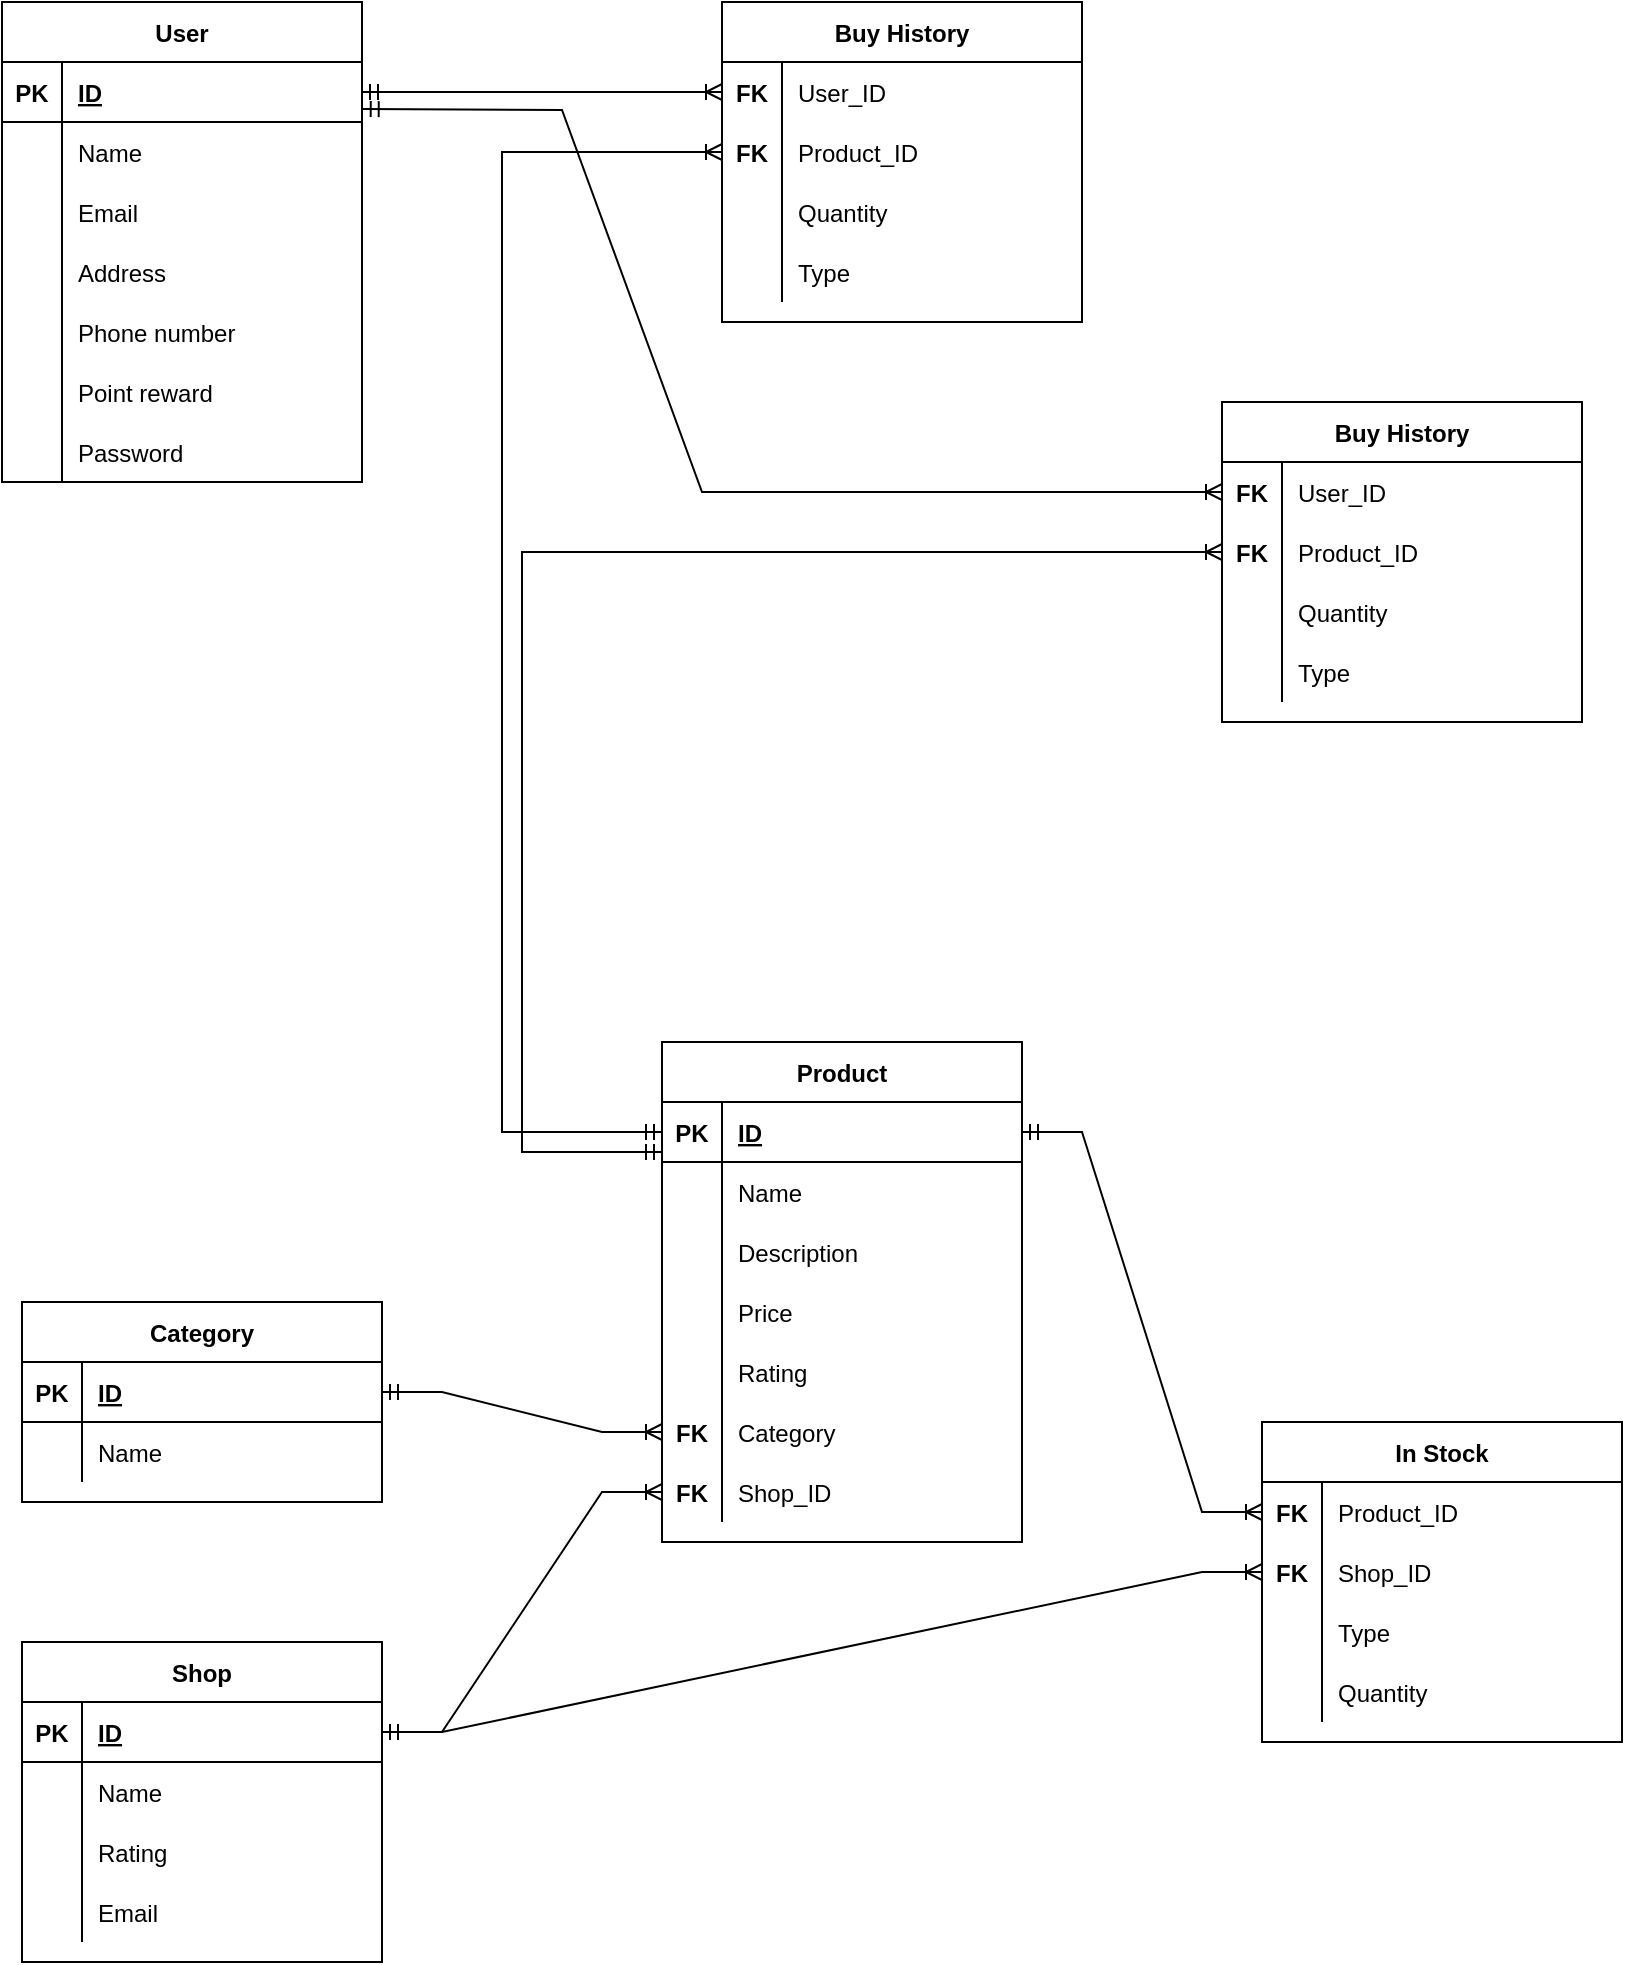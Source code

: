 <mxfile version="16.5.1" type="device"><diagram id="9F_kbeXgbjN13D9xvV0m" name="Page-1"><mxGraphModel dx="801" dy="706" grid="1" gridSize="10" guides="1" tooltips="1" connect="1" arrows="1" fold="1" page="1" pageScale="1" pageWidth="850" pageHeight="1100" math="0" shadow="0"><root><mxCell id="0"/><mxCell id="1" parent="0"/><mxCell id="0ysjeFSk6YelDts0zIQL-35" value="Product" style="shape=table;startSize=30;container=1;collapsible=1;childLayout=tableLayout;fixedRows=1;rowLines=0;fontStyle=1;align=center;resizeLast=1;" vertex="1" parent="1"><mxGeometry x="360" y="550" width="180" height="250" as="geometry"/></mxCell><mxCell id="0ysjeFSk6YelDts0zIQL-36" value="" style="shape=tableRow;horizontal=0;startSize=0;swimlaneHead=0;swimlaneBody=0;fillColor=none;collapsible=0;dropTarget=0;points=[[0,0.5],[1,0.5]];portConstraint=eastwest;top=0;left=0;right=0;bottom=1;" vertex="1" parent="0ysjeFSk6YelDts0zIQL-35"><mxGeometry y="30" width="180" height="30" as="geometry"/></mxCell><mxCell id="0ysjeFSk6YelDts0zIQL-37" value="PK" style="shape=partialRectangle;connectable=0;fillColor=none;top=0;left=0;bottom=0;right=0;fontStyle=1;overflow=hidden;" vertex="1" parent="0ysjeFSk6YelDts0zIQL-36"><mxGeometry width="30" height="30" as="geometry"><mxRectangle width="30" height="30" as="alternateBounds"/></mxGeometry></mxCell><mxCell id="0ysjeFSk6YelDts0zIQL-38" value="ID" style="shape=partialRectangle;connectable=0;fillColor=none;top=0;left=0;bottom=0;right=0;align=left;spacingLeft=6;fontStyle=5;overflow=hidden;" vertex="1" parent="0ysjeFSk6YelDts0zIQL-36"><mxGeometry x="30" width="150" height="30" as="geometry"><mxRectangle width="150" height="30" as="alternateBounds"/></mxGeometry></mxCell><mxCell id="0ysjeFSk6YelDts0zIQL-39" value="" style="shape=tableRow;horizontal=0;startSize=0;swimlaneHead=0;swimlaneBody=0;fillColor=none;collapsible=0;dropTarget=0;points=[[0,0.5],[1,0.5]];portConstraint=eastwest;top=0;left=0;right=0;bottom=0;" vertex="1" parent="0ysjeFSk6YelDts0zIQL-35"><mxGeometry y="60" width="180" height="30" as="geometry"/></mxCell><mxCell id="0ysjeFSk6YelDts0zIQL-40" value="" style="shape=partialRectangle;connectable=0;fillColor=none;top=0;left=0;bottom=0;right=0;editable=1;overflow=hidden;" vertex="1" parent="0ysjeFSk6YelDts0zIQL-39"><mxGeometry width="30" height="30" as="geometry"><mxRectangle width="30" height="30" as="alternateBounds"/></mxGeometry></mxCell><mxCell id="0ysjeFSk6YelDts0zIQL-41" value="Name" style="shape=partialRectangle;connectable=0;fillColor=none;top=0;left=0;bottom=0;right=0;align=left;spacingLeft=6;overflow=hidden;" vertex="1" parent="0ysjeFSk6YelDts0zIQL-39"><mxGeometry x="30" width="150" height="30" as="geometry"><mxRectangle width="150" height="30" as="alternateBounds"/></mxGeometry></mxCell><mxCell id="0ysjeFSk6YelDts0zIQL-42" value="" style="shape=tableRow;horizontal=0;startSize=0;swimlaneHead=0;swimlaneBody=0;fillColor=none;collapsible=0;dropTarget=0;points=[[0,0.5],[1,0.5]];portConstraint=eastwest;top=0;left=0;right=0;bottom=0;" vertex="1" parent="0ysjeFSk6YelDts0zIQL-35"><mxGeometry y="90" width="180" height="30" as="geometry"/></mxCell><mxCell id="0ysjeFSk6YelDts0zIQL-43" value="" style="shape=partialRectangle;connectable=0;fillColor=none;top=0;left=0;bottom=0;right=0;editable=1;overflow=hidden;" vertex="1" parent="0ysjeFSk6YelDts0zIQL-42"><mxGeometry width="30" height="30" as="geometry"><mxRectangle width="30" height="30" as="alternateBounds"/></mxGeometry></mxCell><mxCell id="0ysjeFSk6YelDts0zIQL-44" value="Description" style="shape=partialRectangle;connectable=0;fillColor=none;top=0;left=0;bottom=0;right=0;align=left;spacingLeft=6;overflow=hidden;" vertex="1" parent="0ysjeFSk6YelDts0zIQL-42"><mxGeometry x="30" width="150" height="30" as="geometry"><mxRectangle width="150" height="30" as="alternateBounds"/></mxGeometry></mxCell><mxCell id="0ysjeFSk6YelDts0zIQL-61" style="shape=tableRow;horizontal=0;startSize=0;swimlaneHead=0;swimlaneBody=0;fillColor=none;collapsible=0;dropTarget=0;points=[[0,0.5],[1,0.5]];portConstraint=eastwest;top=0;left=0;right=0;bottom=0;" vertex="1" parent="0ysjeFSk6YelDts0zIQL-35"><mxGeometry y="120" width="180" height="30" as="geometry"/></mxCell><mxCell id="0ysjeFSk6YelDts0zIQL-62" style="shape=partialRectangle;connectable=0;fillColor=none;top=0;left=0;bottom=0;right=0;editable=1;overflow=hidden;" vertex="1" parent="0ysjeFSk6YelDts0zIQL-61"><mxGeometry width="30" height="30" as="geometry"><mxRectangle width="30" height="30" as="alternateBounds"/></mxGeometry></mxCell><mxCell id="0ysjeFSk6YelDts0zIQL-63" value="Price" style="shape=partialRectangle;connectable=0;fillColor=none;top=0;left=0;bottom=0;right=0;align=left;spacingLeft=6;overflow=hidden;" vertex="1" parent="0ysjeFSk6YelDts0zIQL-61"><mxGeometry x="30" width="150" height="30" as="geometry"><mxRectangle width="150" height="30" as="alternateBounds"/></mxGeometry></mxCell><mxCell id="0ysjeFSk6YelDts0zIQL-73" style="shape=tableRow;horizontal=0;startSize=0;swimlaneHead=0;swimlaneBody=0;fillColor=none;collapsible=0;dropTarget=0;points=[[0,0.5],[1,0.5]];portConstraint=eastwest;top=0;left=0;right=0;bottom=0;" vertex="1" parent="0ysjeFSk6YelDts0zIQL-35"><mxGeometry y="150" width="180" height="30" as="geometry"/></mxCell><mxCell id="0ysjeFSk6YelDts0zIQL-74" style="shape=partialRectangle;connectable=0;fillColor=none;top=0;left=0;bottom=0;right=0;editable=1;overflow=hidden;" vertex="1" parent="0ysjeFSk6YelDts0zIQL-73"><mxGeometry width="30" height="30" as="geometry"><mxRectangle width="30" height="30" as="alternateBounds"/></mxGeometry></mxCell><mxCell id="0ysjeFSk6YelDts0zIQL-75" value="Rating" style="shape=partialRectangle;connectable=0;fillColor=none;top=0;left=0;bottom=0;right=0;align=left;spacingLeft=6;overflow=hidden;" vertex="1" parent="0ysjeFSk6YelDts0zIQL-73"><mxGeometry x="30" width="150" height="30" as="geometry"><mxRectangle width="150" height="30" as="alternateBounds"/></mxGeometry></mxCell><mxCell id="0ysjeFSk6YelDts0zIQL-45" value="" style="shape=tableRow;horizontal=0;startSize=0;swimlaneHead=0;swimlaneBody=0;fillColor=none;collapsible=0;dropTarget=0;points=[[0,0.5],[1,0.5]];portConstraint=eastwest;top=0;left=0;right=0;bottom=0;" vertex="1" parent="0ysjeFSk6YelDts0zIQL-35"><mxGeometry y="180" width="180" height="30" as="geometry"/></mxCell><mxCell id="0ysjeFSk6YelDts0zIQL-46" value="FK" style="shape=partialRectangle;connectable=0;fillColor=none;top=0;left=0;bottom=0;right=0;editable=1;overflow=hidden;fontStyle=1" vertex="1" parent="0ysjeFSk6YelDts0zIQL-45"><mxGeometry width="30" height="30" as="geometry"><mxRectangle width="30" height="30" as="alternateBounds"/></mxGeometry></mxCell><mxCell id="0ysjeFSk6YelDts0zIQL-47" value="Category" style="shape=partialRectangle;connectable=0;fillColor=none;top=0;left=0;bottom=0;right=0;align=left;spacingLeft=6;overflow=hidden;" vertex="1" parent="0ysjeFSk6YelDts0zIQL-45"><mxGeometry x="30" width="150" height="30" as="geometry"><mxRectangle width="150" height="30" as="alternateBounds"/></mxGeometry></mxCell><mxCell id="0ysjeFSk6YelDts0zIQL-76" style="shape=tableRow;horizontal=0;startSize=0;swimlaneHead=0;swimlaneBody=0;fillColor=none;collapsible=0;dropTarget=0;points=[[0,0.5],[1,0.5]];portConstraint=eastwest;top=0;left=0;right=0;bottom=0;" vertex="1" parent="0ysjeFSk6YelDts0zIQL-35"><mxGeometry y="210" width="180" height="30" as="geometry"/></mxCell><mxCell id="0ysjeFSk6YelDts0zIQL-77" value="FK" style="shape=partialRectangle;connectable=0;fillColor=none;top=0;left=0;bottom=0;right=0;editable=1;overflow=hidden;fontStyle=1" vertex="1" parent="0ysjeFSk6YelDts0zIQL-76"><mxGeometry width="30" height="30" as="geometry"><mxRectangle width="30" height="30" as="alternateBounds"/></mxGeometry></mxCell><mxCell id="0ysjeFSk6YelDts0zIQL-78" value="Shop_ID" style="shape=partialRectangle;connectable=0;fillColor=none;top=0;left=0;bottom=0;right=0;align=left;spacingLeft=6;overflow=hidden;" vertex="1" parent="0ysjeFSk6YelDts0zIQL-76"><mxGeometry x="30" width="150" height="30" as="geometry"><mxRectangle width="150" height="30" as="alternateBounds"/></mxGeometry></mxCell><mxCell id="0ysjeFSk6YelDts0zIQL-4" value="User" style="shape=table;startSize=30;container=1;collapsible=1;childLayout=tableLayout;fixedRows=1;rowLines=0;fontStyle=1;align=center;resizeLast=1;" vertex="1" parent="1"><mxGeometry x="30" y="30" width="180" height="240" as="geometry"><mxRectangle x="80" y="130" width="60" height="30" as="alternateBounds"/></mxGeometry></mxCell><mxCell id="0ysjeFSk6YelDts0zIQL-5" value="" style="shape=tableRow;horizontal=0;startSize=0;swimlaneHead=0;swimlaneBody=0;fillColor=none;collapsible=0;dropTarget=0;points=[[0,0.5],[1,0.5]];portConstraint=eastwest;top=0;left=0;right=0;bottom=1;" vertex="1" parent="0ysjeFSk6YelDts0zIQL-4"><mxGeometry y="30" width="180" height="30" as="geometry"/></mxCell><mxCell id="0ysjeFSk6YelDts0zIQL-6" value="PK" style="shape=partialRectangle;connectable=0;fillColor=none;top=0;left=0;bottom=0;right=0;fontStyle=1;overflow=hidden;" vertex="1" parent="0ysjeFSk6YelDts0zIQL-5"><mxGeometry width="30" height="30" as="geometry"><mxRectangle width="30" height="30" as="alternateBounds"/></mxGeometry></mxCell><mxCell id="0ysjeFSk6YelDts0zIQL-7" value="ID" style="shape=partialRectangle;connectable=0;fillColor=none;top=0;left=0;bottom=0;right=0;align=left;spacingLeft=6;fontStyle=5;overflow=hidden;" vertex="1" parent="0ysjeFSk6YelDts0zIQL-5"><mxGeometry x="30" width="150" height="30" as="geometry"><mxRectangle width="150" height="30" as="alternateBounds"/></mxGeometry></mxCell><mxCell id="0ysjeFSk6YelDts0zIQL-8" value="" style="shape=tableRow;horizontal=0;startSize=0;swimlaneHead=0;swimlaneBody=0;fillColor=none;collapsible=0;dropTarget=0;points=[[0,0.5],[1,0.5]];portConstraint=eastwest;top=0;left=0;right=0;bottom=0;" vertex="1" parent="0ysjeFSk6YelDts0zIQL-4"><mxGeometry y="60" width="180" height="30" as="geometry"/></mxCell><mxCell id="0ysjeFSk6YelDts0zIQL-9" value="" style="shape=partialRectangle;connectable=0;fillColor=none;top=0;left=0;bottom=0;right=0;editable=1;overflow=hidden;" vertex="1" parent="0ysjeFSk6YelDts0zIQL-8"><mxGeometry width="30" height="30" as="geometry"><mxRectangle width="30" height="30" as="alternateBounds"/></mxGeometry></mxCell><mxCell id="0ysjeFSk6YelDts0zIQL-10" value="Name" style="shape=partialRectangle;connectable=0;fillColor=none;top=0;left=0;bottom=0;right=0;align=left;spacingLeft=6;overflow=hidden;" vertex="1" parent="0ysjeFSk6YelDts0zIQL-8"><mxGeometry x="30" width="150" height="30" as="geometry"><mxRectangle width="150" height="30" as="alternateBounds"/></mxGeometry></mxCell><mxCell id="0ysjeFSk6YelDts0zIQL-11" value="" style="shape=tableRow;horizontal=0;startSize=0;swimlaneHead=0;swimlaneBody=0;fillColor=none;collapsible=0;dropTarget=0;points=[[0,0.5],[1,0.5]];portConstraint=eastwest;top=0;left=0;right=0;bottom=0;" vertex="1" parent="0ysjeFSk6YelDts0zIQL-4"><mxGeometry y="90" width="180" height="30" as="geometry"/></mxCell><mxCell id="0ysjeFSk6YelDts0zIQL-12" value="" style="shape=partialRectangle;connectable=0;fillColor=none;top=0;left=0;bottom=0;right=0;editable=1;overflow=hidden;" vertex="1" parent="0ysjeFSk6YelDts0zIQL-11"><mxGeometry width="30" height="30" as="geometry"><mxRectangle width="30" height="30" as="alternateBounds"/></mxGeometry></mxCell><mxCell id="0ysjeFSk6YelDts0zIQL-13" value="Email" style="shape=partialRectangle;connectable=0;fillColor=none;top=0;left=0;bottom=0;right=0;align=left;spacingLeft=6;overflow=hidden;" vertex="1" parent="0ysjeFSk6YelDts0zIQL-11"><mxGeometry x="30" width="150" height="30" as="geometry"><mxRectangle width="150" height="30" as="alternateBounds"/></mxGeometry></mxCell><mxCell id="0ysjeFSk6YelDts0zIQL-14" value="" style="shape=tableRow;horizontal=0;startSize=0;swimlaneHead=0;swimlaneBody=0;fillColor=none;collapsible=0;dropTarget=0;points=[[0,0.5],[1,0.5]];portConstraint=eastwest;top=0;left=0;right=0;bottom=0;" vertex="1" parent="0ysjeFSk6YelDts0zIQL-4"><mxGeometry y="120" width="180" height="30" as="geometry"/></mxCell><mxCell id="0ysjeFSk6YelDts0zIQL-15" value="" style="shape=partialRectangle;connectable=0;fillColor=none;top=0;left=0;bottom=0;right=0;editable=1;overflow=hidden;" vertex="1" parent="0ysjeFSk6YelDts0zIQL-14"><mxGeometry width="30" height="30" as="geometry"><mxRectangle width="30" height="30" as="alternateBounds"/></mxGeometry></mxCell><mxCell id="0ysjeFSk6YelDts0zIQL-16" value="Address" style="shape=partialRectangle;connectable=0;fillColor=none;top=0;left=0;bottom=0;right=0;align=left;spacingLeft=6;overflow=hidden;" vertex="1" parent="0ysjeFSk6YelDts0zIQL-14"><mxGeometry x="30" width="150" height="30" as="geometry"><mxRectangle width="150" height="30" as="alternateBounds"/></mxGeometry></mxCell><mxCell id="0ysjeFSk6YelDts0zIQL-64" style="shape=tableRow;horizontal=0;startSize=0;swimlaneHead=0;swimlaneBody=0;fillColor=none;collapsible=0;dropTarget=0;points=[[0,0.5],[1,0.5]];portConstraint=eastwest;top=0;left=0;right=0;bottom=0;" vertex="1" parent="0ysjeFSk6YelDts0zIQL-4"><mxGeometry y="150" width="180" height="30" as="geometry"/></mxCell><mxCell id="0ysjeFSk6YelDts0zIQL-65" style="shape=partialRectangle;connectable=0;fillColor=none;top=0;left=0;bottom=0;right=0;editable=1;overflow=hidden;" vertex="1" parent="0ysjeFSk6YelDts0zIQL-64"><mxGeometry width="30" height="30" as="geometry"><mxRectangle width="30" height="30" as="alternateBounds"/></mxGeometry></mxCell><mxCell id="0ysjeFSk6YelDts0zIQL-66" value="Phone number" style="shape=partialRectangle;connectable=0;fillColor=none;top=0;left=0;bottom=0;right=0;align=left;spacingLeft=6;overflow=hidden;" vertex="1" parent="0ysjeFSk6YelDts0zIQL-64"><mxGeometry x="30" width="150" height="30" as="geometry"><mxRectangle width="150" height="30" as="alternateBounds"/></mxGeometry></mxCell><mxCell id="0ysjeFSk6YelDts0zIQL-67" style="shape=tableRow;horizontal=0;startSize=0;swimlaneHead=0;swimlaneBody=0;fillColor=none;collapsible=0;dropTarget=0;points=[[0,0.5],[1,0.5]];portConstraint=eastwest;top=0;left=0;right=0;bottom=0;" vertex="1" parent="0ysjeFSk6YelDts0zIQL-4"><mxGeometry y="180" width="180" height="30" as="geometry"/></mxCell><mxCell id="0ysjeFSk6YelDts0zIQL-68" style="shape=partialRectangle;connectable=0;fillColor=none;top=0;left=0;bottom=0;right=0;editable=1;overflow=hidden;" vertex="1" parent="0ysjeFSk6YelDts0zIQL-67"><mxGeometry width="30" height="30" as="geometry"><mxRectangle width="30" height="30" as="alternateBounds"/></mxGeometry></mxCell><mxCell id="0ysjeFSk6YelDts0zIQL-69" value="Point reward" style="shape=partialRectangle;connectable=0;fillColor=none;top=0;left=0;bottom=0;right=0;align=left;spacingLeft=6;overflow=hidden;" vertex="1" parent="0ysjeFSk6YelDts0zIQL-67"><mxGeometry x="30" width="150" height="30" as="geometry"><mxRectangle width="150" height="30" as="alternateBounds"/></mxGeometry></mxCell><mxCell id="0ysjeFSk6YelDts0zIQL-70" style="shape=tableRow;horizontal=0;startSize=0;swimlaneHead=0;swimlaneBody=0;fillColor=none;collapsible=0;dropTarget=0;points=[[0,0.5],[1,0.5]];portConstraint=eastwest;top=0;left=0;right=0;bottom=0;" vertex="1" parent="0ysjeFSk6YelDts0zIQL-4"><mxGeometry y="210" width="180" height="30" as="geometry"/></mxCell><mxCell id="0ysjeFSk6YelDts0zIQL-71" style="shape=partialRectangle;connectable=0;fillColor=none;top=0;left=0;bottom=0;right=0;editable=1;overflow=hidden;" vertex="1" parent="0ysjeFSk6YelDts0zIQL-70"><mxGeometry width="30" height="30" as="geometry"><mxRectangle width="30" height="30" as="alternateBounds"/></mxGeometry></mxCell><mxCell id="0ysjeFSk6YelDts0zIQL-72" value="Password" style="shape=partialRectangle;connectable=0;fillColor=none;top=0;left=0;bottom=0;right=0;align=left;spacingLeft=6;overflow=hidden;" vertex="1" parent="0ysjeFSk6YelDts0zIQL-70"><mxGeometry x="30" width="150" height="30" as="geometry"><mxRectangle width="150" height="30" as="alternateBounds"/></mxGeometry></mxCell><mxCell id="0ysjeFSk6YelDts0zIQL-20" value="Shop" style="shape=table;startSize=30;container=1;collapsible=1;childLayout=tableLayout;fixedRows=1;rowLines=0;fontStyle=1;align=center;resizeLast=1;" vertex="1" parent="1"><mxGeometry x="40" y="850" width="180" height="160" as="geometry"/></mxCell><mxCell id="0ysjeFSk6YelDts0zIQL-21" value="" style="shape=tableRow;horizontal=0;startSize=0;swimlaneHead=0;swimlaneBody=0;fillColor=none;collapsible=0;dropTarget=0;points=[[0,0.5],[1,0.5]];portConstraint=eastwest;top=0;left=0;right=0;bottom=1;" vertex="1" parent="0ysjeFSk6YelDts0zIQL-20"><mxGeometry y="30" width="180" height="30" as="geometry"/></mxCell><mxCell id="0ysjeFSk6YelDts0zIQL-22" value="PK" style="shape=partialRectangle;connectable=0;fillColor=none;top=0;left=0;bottom=0;right=0;fontStyle=1;overflow=hidden;" vertex="1" parent="0ysjeFSk6YelDts0zIQL-21"><mxGeometry width="30" height="30" as="geometry"><mxRectangle width="30" height="30" as="alternateBounds"/></mxGeometry></mxCell><mxCell id="0ysjeFSk6YelDts0zIQL-23" value="ID" style="shape=partialRectangle;connectable=0;fillColor=none;top=0;left=0;bottom=0;right=0;align=left;spacingLeft=6;fontStyle=5;overflow=hidden;" vertex="1" parent="0ysjeFSk6YelDts0zIQL-21"><mxGeometry x="30" width="150" height="30" as="geometry"><mxRectangle width="150" height="30" as="alternateBounds"/></mxGeometry></mxCell><mxCell id="0ysjeFSk6YelDts0zIQL-24" value="" style="shape=tableRow;horizontal=0;startSize=0;swimlaneHead=0;swimlaneBody=0;fillColor=none;collapsible=0;dropTarget=0;points=[[0,0.5],[1,0.5]];portConstraint=eastwest;top=0;left=0;right=0;bottom=0;" vertex="1" parent="0ysjeFSk6YelDts0zIQL-20"><mxGeometry y="60" width="180" height="30" as="geometry"/></mxCell><mxCell id="0ysjeFSk6YelDts0zIQL-25" value="" style="shape=partialRectangle;connectable=0;fillColor=none;top=0;left=0;bottom=0;right=0;editable=1;overflow=hidden;" vertex="1" parent="0ysjeFSk6YelDts0zIQL-24"><mxGeometry width="30" height="30" as="geometry"><mxRectangle width="30" height="30" as="alternateBounds"/></mxGeometry></mxCell><mxCell id="0ysjeFSk6YelDts0zIQL-26" value="Name" style="shape=partialRectangle;connectable=0;fillColor=none;top=0;left=0;bottom=0;right=0;align=left;spacingLeft=6;overflow=hidden;" vertex="1" parent="0ysjeFSk6YelDts0zIQL-24"><mxGeometry x="30" width="150" height="30" as="geometry"><mxRectangle width="150" height="30" as="alternateBounds"/></mxGeometry></mxCell><mxCell id="0ysjeFSk6YelDts0zIQL-27" value="" style="shape=tableRow;horizontal=0;startSize=0;swimlaneHead=0;swimlaneBody=0;fillColor=none;collapsible=0;dropTarget=0;points=[[0,0.5],[1,0.5]];portConstraint=eastwest;top=0;left=0;right=0;bottom=0;" vertex="1" parent="0ysjeFSk6YelDts0zIQL-20"><mxGeometry y="90" width="180" height="30" as="geometry"/></mxCell><mxCell id="0ysjeFSk6YelDts0zIQL-28" value="" style="shape=partialRectangle;connectable=0;fillColor=none;top=0;left=0;bottom=0;right=0;editable=1;overflow=hidden;" vertex="1" parent="0ysjeFSk6YelDts0zIQL-27"><mxGeometry width="30" height="30" as="geometry"><mxRectangle width="30" height="30" as="alternateBounds"/></mxGeometry></mxCell><mxCell id="0ysjeFSk6YelDts0zIQL-29" value="Rating" style="shape=partialRectangle;connectable=0;fillColor=none;top=0;left=0;bottom=0;right=0;align=left;spacingLeft=6;overflow=hidden;" vertex="1" parent="0ysjeFSk6YelDts0zIQL-27"><mxGeometry x="30" width="150" height="30" as="geometry"><mxRectangle width="150" height="30" as="alternateBounds"/></mxGeometry></mxCell><mxCell id="0ysjeFSk6YelDts0zIQL-30" value="" style="shape=tableRow;horizontal=0;startSize=0;swimlaneHead=0;swimlaneBody=0;fillColor=none;collapsible=0;dropTarget=0;points=[[0,0.5],[1,0.5]];portConstraint=eastwest;top=0;left=0;right=0;bottom=0;" vertex="1" parent="0ysjeFSk6YelDts0zIQL-20"><mxGeometry y="120" width="180" height="30" as="geometry"/></mxCell><mxCell id="0ysjeFSk6YelDts0zIQL-31" value="" style="shape=partialRectangle;connectable=0;fillColor=none;top=0;left=0;bottom=0;right=0;editable=1;overflow=hidden;" vertex="1" parent="0ysjeFSk6YelDts0zIQL-30"><mxGeometry width="30" height="30" as="geometry"><mxRectangle width="30" height="30" as="alternateBounds"/></mxGeometry></mxCell><mxCell id="0ysjeFSk6YelDts0zIQL-32" value="Email" style="shape=partialRectangle;connectable=0;fillColor=none;top=0;left=0;bottom=0;right=0;align=left;spacingLeft=6;overflow=hidden;" vertex="1" parent="0ysjeFSk6YelDts0zIQL-30"><mxGeometry x="30" width="150" height="30" as="geometry"><mxRectangle width="150" height="30" as="alternateBounds"/></mxGeometry></mxCell><mxCell id="0ysjeFSk6YelDts0zIQL-79" value="Category" style="shape=table;startSize=30;container=1;collapsible=1;childLayout=tableLayout;fixedRows=1;rowLines=0;fontStyle=1;align=center;resizeLast=1;" vertex="1" parent="1"><mxGeometry x="40" y="680" width="180" height="100" as="geometry"/></mxCell><mxCell id="0ysjeFSk6YelDts0zIQL-80" value="" style="shape=tableRow;horizontal=0;startSize=0;swimlaneHead=0;swimlaneBody=0;fillColor=none;collapsible=0;dropTarget=0;points=[[0,0.5],[1,0.5]];portConstraint=eastwest;top=0;left=0;right=0;bottom=1;" vertex="1" parent="0ysjeFSk6YelDts0zIQL-79"><mxGeometry y="30" width="180" height="30" as="geometry"/></mxCell><mxCell id="0ysjeFSk6YelDts0zIQL-81" value="PK" style="shape=partialRectangle;connectable=0;fillColor=none;top=0;left=0;bottom=0;right=0;fontStyle=1;overflow=hidden;" vertex="1" parent="0ysjeFSk6YelDts0zIQL-80"><mxGeometry width="30" height="30" as="geometry"><mxRectangle width="30" height="30" as="alternateBounds"/></mxGeometry></mxCell><mxCell id="0ysjeFSk6YelDts0zIQL-82" value="ID" style="shape=partialRectangle;connectable=0;fillColor=none;top=0;left=0;bottom=0;right=0;align=left;spacingLeft=6;fontStyle=5;overflow=hidden;" vertex="1" parent="0ysjeFSk6YelDts0zIQL-80"><mxGeometry x="30" width="150" height="30" as="geometry"><mxRectangle width="150" height="30" as="alternateBounds"/></mxGeometry></mxCell><mxCell id="0ysjeFSk6YelDts0zIQL-83" value="" style="shape=tableRow;horizontal=0;startSize=0;swimlaneHead=0;swimlaneBody=0;fillColor=none;collapsible=0;dropTarget=0;points=[[0,0.5],[1,0.5]];portConstraint=eastwest;top=0;left=0;right=0;bottom=0;" vertex="1" parent="0ysjeFSk6YelDts0zIQL-79"><mxGeometry y="60" width="180" height="30" as="geometry"/></mxCell><mxCell id="0ysjeFSk6YelDts0zIQL-84" value="" style="shape=partialRectangle;connectable=0;fillColor=none;top=0;left=0;bottom=0;right=0;editable=1;overflow=hidden;" vertex="1" parent="0ysjeFSk6YelDts0zIQL-83"><mxGeometry width="30" height="30" as="geometry"><mxRectangle width="30" height="30" as="alternateBounds"/></mxGeometry></mxCell><mxCell id="0ysjeFSk6YelDts0zIQL-85" value="Name" style="shape=partialRectangle;connectable=0;fillColor=none;top=0;left=0;bottom=0;right=0;align=left;spacingLeft=6;overflow=hidden;" vertex="1" parent="0ysjeFSk6YelDts0zIQL-83"><mxGeometry x="30" width="150" height="30" as="geometry"><mxRectangle width="150" height="30" as="alternateBounds"/></mxGeometry></mxCell><mxCell id="0ysjeFSk6YelDts0zIQL-92" value="In Stock" style="shape=table;startSize=30;container=1;collapsible=1;childLayout=tableLayout;fixedRows=1;rowLines=0;fontStyle=1;align=center;resizeLast=1;" vertex="1" parent="1"><mxGeometry x="660" y="740" width="180" height="160" as="geometry"/></mxCell><mxCell id="0ysjeFSk6YelDts0zIQL-96" value="" style="shape=tableRow;horizontal=0;startSize=0;swimlaneHead=0;swimlaneBody=0;fillColor=none;collapsible=0;dropTarget=0;points=[[0,0.5],[1,0.5]];portConstraint=eastwest;top=0;left=0;right=0;bottom=0;" vertex="1" parent="0ysjeFSk6YelDts0zIQL-92"><mxGeometry y="30" width="180" height="30" as="geometry"/></mxCell><mxCell id="0ysjeFSk6YelDts0zIQL-97" value="FK" style="shape=partialRectangle;connectable=0;fillColor=none;top=0;left=0;bottom=0;right=0;editable=1;overflow=hidden;fontStyle=1" vertex="1" parent="0ysjeFSk6YelDts0zIQL-96"><mxGeometry width="30" height="30" as="geometry"><mxRectangle width="30" height="30" as="alternateBounds"/></mxGeometry></mxCell><mxCell id="0ysjeFSk6YelDts0zIQL-98" value="Product_ID" style="shape=partialRectangle;connectable=0;fillColor=none;top=0;left=0;bottom=0;right=0;align=left;spacingLeft=6;overflow=hidden;" vertex="1" parent="0ysjeFSk6YelDts0zIQL-96"><mxGeometry x="30" width="150" height="30" as="geometry"><mxRectangle width="150" height="30" as="alternateBounds"/></mxGeometry></mxCell><mxCell id="0ysjeFSk6YelDts0zIQL-99" value="" style="shape=tableRow;horizontal=0;startSize=0;swimlaneHead=0;swimlaneBody=0;fillColor=none;collapsible=0;dropTarget=0;points=[[0,0.5],[1,0.5]];portConstraint=eastwest;top=0;left=0;right=0;bottom=0;" vertex="1" parent="0ysjeFSk6YelDts0zIQL-92"><mxGeometry y="60" width="180" height="30" as="geometry"/></mxCell><mxCell id="0ysjeFSk6YelDts0zIQL-100" value="FK" style="shape=partialRectangle;connectable=0;fillColor=none;top=0;left=0;bottom=0;right=0;editable=1;overflow=hidden;fontStyle=1" vertex="1" parent="0ysjeFSk6YelDts0zIQL-99"><mxGeometry width="30" height="30" as="geometry"><mxRectangle width="30" height="30" as="alternateBounds"/></mxGeometry></mxCell><mxCell id="0ysjeFSk6YelDts0zIQL-101" value="Shop_ID" style="shape=partialRectangle;connectable=0;fillColor=none;top=0;left=0;bottom=0;right=0;align=left;spacingLeft=6;overflow=hidden;" vertex="1" parent="0ysjeFSk6YelDts0zIQL-99"><mxGeometry x="30" width="150" height="30" as="geometry"><mxRectangle width="150" height="30" as="alternateBounds"/></mxGeometry></mxCell><mxCell id="0ysjeFSk6YelDts0zIQL-102" value="" style="shape=tableRow;horizontal=0;startSize=0;swimlaneHead=0;swimlaneBody=0;fillColor=none;collapsible=0;dropTarget=0;points=[[0,0.5],[1,0.5]];portConstraint=eastwest;top=0;left=0;right=0;bottom=0;" vertex="1" parent="0ysjeFSk6YelDts0zIQL-92"><mxGeometry y="90" width="180" height="30" as="geometry"/></mxCell><mxCell id="0ysjeFSk6YelDts0zIQL-103" value="" style="shape=partialRectangle;connectable=0;fillColor=none;top=0;left=0;bottom=0;right=0;editable=1;overflow=hidden;" vertex="1" parent="0ysjeFSk6YelDts0zIQL-102"><mxGeometry width="30" height="30" as="geometry"><mxRectangle width="30" height="30" as="alternateBounds"/></mxGeometry></mxCell><mxCell id="0ysjeFSk6YelDts0zIQL-104" value="Type" style="shape=partialRectangle;connectable=0;fillColor=none;top=0;left=0;bottom=0;right=0;align=left;spacingLeft=6;overflow=hidden;" vertex="1" parent="0ysjeFSk6YelDts0zIQL-102"><mxGeometry x="30" width="150" height="30" as="geometry"><mxRectangle width="150" height="30" as="alternateBounds"/></mxGeometry></mxCell><mxCell id="0ysjeFSk6YelDts0zIQL-105" style="shape=tableRow;horizontal=0;startSize=0;swimlaneHead=0;swimlaneBody=0;fillColor=none;collapsible=0;dropTarget=0;points=[[0,0.5],[1,0.5]];portConstraint=eastwest;top=0;left=0;right=0;bottom=0;" vertex="1" parent="0ysjeFSk6YelDts0zIQL-92"><mxGeometry y="120" width="180" height="30" as="geometry"/></mxCell><mxCell id="0ysjeFSk6YelDts0zIQL-106" style="shape=partialRectangle;connectable=0;fillColor=none;top=0;left=0;bottom=0;right=0;editable=1;overflow=hidden;" vertex="1" parent="0ysjeFSk6YelDts0zIQL-105"><mxGeometry width="30" height="30" as="geometry"><mxRectangle width="30" height="30" as="alternateBounds"/></mxGeometry></mxCell><mxCell id="0ysjeFSk6YelDts0zIQL-107" value="Quantity" style="shape=partialRectangle;connectable=0;fillColor=none;top=0;left=0;bottom=0;right=0;align=left;spacingLeft=6;overflow=hidden;" vertex="1" parent="0ysjeFSk6YelDts0zIQL-105"><mxGeometry x="30" width="150" height="30" as="geometry"><mxRectangle width="150" height="30" as="alternateBounds"/></mxGeometry></mxCell><mxCell id="0ysjeFSk6YelDts0zIQL-108" value="" style="edgeStyle=entityRelationEdgeStyle;fontSize=12;html=1;endArrow=ERoneToMany;startArrow=ERmandOne;rounded=0;exitX=1;exitY=0.5;exitDx=0;exitDy=0;entryX=0;entryY=0.5;entryDx=0;entryDy=0;" edge="1" parent="1" source="0ysjeFSk6YelDts0zIQL-80" target="0ysjeFSk6YelDts0zIQL-45"><mxGeometry width="100" height="100" relative="1" as="geometry"><mxPoint x="440" y="510" as="sourcePoint"/><mxPoint x="540" y="410" as="targetPoint"/></mxGeometry></mxCell><mxCell id="0ysjeFSk6YelDts0zIQL-110" value="" style="edgeStyle=entityRelationEdgeStyle;fontSize=12;html=1;endArrow=ERoneToMany;startArrow=ERmandOne;rounded=0;exitX=1;exitY=0.5;exitDx=0;exitDy=0;entryX=0;entryY=0.5;entryDx=0;entryDy=0;" edge="1" parent="1" source="0ysjeFSk6YelDts0zIQL-21" target="0ysjeFSk6YelDts0zIQL-76"><mxGeometry width="100" height="100" relative="1" as="geometry"><mxPoint x="440" y="510" as="sourcePoint"/><mxPoint x="540" y="410" as="targetPoint"/></mxGeometry></mxCell><mxCell id="0ysjeFSk6YelDts0zIQL-111" value="" style="edgeStyle=entityRelationEdgeStyle;fontSize=12;html=1;endArrow=ERoneToMany;startArrow=ERmandOne;rounded=0;exitX=1;exitY=0.5;exitDx=0;exitDy=0;entryX=0;entryY=0.5;entryDx=0;entryDy=0;" edge="1" parent="1" source="0ysjeFSk6YelDts0zIQL-21" target="0ysjeFSk6YelDts0zIQL-99"><mxGeometry width="100" height="100" relative="1" as="geometry"><mxPoint x="440" y="400" as="sourcePoint"/><mxPoint x="540" y="300" as="targetPoint"/></mxGeometry></mxCell><mxCell id="0ysjeFSk6YelDts0zIQL-112" value="" style="edgeStyle=entityRelationEdgeStyle;fontSize=12;html=1;endArrow=ERoneToMany;startArrow=ERmandOne;rounded=0;entryX=0;entryY=0.5;entryDx=0;entryDy=0;exitX=1;exitY=0.5;exitDx=0;exitDy=0;" edge="1" parent="1" source="0ysjeFSk6YelDts0zIQL-36" target="0ysjeFSk6YelDts0zIQL-96"><mxGeometry width="100" height="100" relative="1" as="geometry"><mxPoint x="440" y="530" as="sourcePoint"/><mxPoint x="540" y="430" as="targetPoint"/></mxGeometry></mxCell><mxCell id="0ysjeFSk6YelDts0zIQL-113" value="Buy History" style="shape=table;startSize=30;container=1;collapsible=1;childLayout=tableLayout;fixedRows=1;rowLines=0;fontStyle=1;align=center;resizeLast=1;" vertex="1" parent="1"><mxGeometry x="390" y="30" width="180" height="160" as="geometry"/></mxCell><mxCell id="0ysjeFSk6YelDts0zIQL-117" value="" style="shape=tableRow;horizontal=0;startSize=0;swimlaneHead=0;swimlaneBody=0;fillColor=none;collapsible=0;dropTarget=0;points=[[0,0.5],[1,0.5]];portConstraint=eastwest;top=0;left=0;right=0;bottom=0;" vertex="1" parent="0ysjeFSk6YelDts0zIQL-113"><mxGeometry y="30" width="180" height="30" as="geometry"/></mxCell><mxCell id="0ysjeFSk6YelDts0zIQL-118" value="FK" style="shape=partialRectangle;connectable=0;fillColor=none;top=0;left=0;bottom=0;right=0;editable=1;overflow=hidden;fontStyle=1" vertex="1" parent="0ysjeFSk6YelDts0zIQL-117"><mxGeometry width="30" height="30" as="geometry"><mxRectangle width="30" height="30" as="alternateBounds"/></mxGeometry></mxCell><mxCell id="0ysjeFSk6YelDts0zIQL-119" value="User_ID" style="shape=partialRectangle;connectable=0;fillColor=none;top=0;left=0;bottom=0;right=0;align=left;spacingLeft=6;overflow=hidden;" vertex="1" parent="0ysjeFSk6YelDts0zIQL-117"><mxGeometry x="30" width="150" height="30" as="geometry"><mxRectangle width="150" height="30" as="alternateBounds"/></mxGeometry></mxCell><mxCell id="0ysjeFSk6YelDts0zIQL-120" value="" style="shape=tableRow;horizontal=0;startSize=0;swimlaneHead=0;swimlaneBody=0;fillColor=none;collapsible=0;dropTarget=0;points=[[0,0.5],[1,0.5]];portConstraint=eastwest;top=0;left=0;right=0;bottom=0;" vertex="1" parent="0ysjeFSk6YelDts0zIQL-113"><mxGeometry y="60" width="180" height="30" as="geometry"/></mxCell><mxCell id="0ysjeFSk6YelDts0zIQL-121" value="FK" style="shape=partialRectangle;connectable=0;fillColor=none;top=0;left=0;bottom=0;right=0;editable=1;overflow=hidden;fontStyle=1" vertex="1" parent="0ysjeFSk6YelDts0zIQL-120"><mxGeometry width="30" height="30" as="geometry"><mxRectangle width="30" height="30" as="alternateBounds"/></mxGeometry></mxCell><mxCell id="0ysjeFSk6YelDts0zIQL-122" value="Product_ID" style="shape=partialRectangle;connectable=0;fillColor=none;top=0;left=0;bottom=0;right=0;align=left;spacingLeft=6;overflow=hidden;" vertex="1" parent="0ysjeFSk6YelDts0zIQL-120"><mxGeometry x="30" width="150" height="30" as="geometry"><mxRectangle width="150" height="30" as="alternateBounds"/></mxGeometry></mxCell><mxCell id="0ysjeFSk6YelDts0zIQL-123" value="" style="shape=tableRow;horizontal=0;startSize=0;swimlaneHead=0;swimlaneBody=0;fillColor=none;collapsible=0;dropTarget=0;points=[[0,0.5],[1,0.5]];portConstraint=eastwest;top=0;left=0;right=0;bottom=0;" vertex="1" parent="0ysjeFSk6YelDts0zIQL-113"><mxGeometry y="90" width="180" height="30" as="geometry"/></mxCell><mxCell id="0ysjeFSk6YelDts0zIQL-124" value="" style="shape=partialRectangle;connectable=0;fillColor=none;top=0;left=0;bottom=0;right=0;editable=1;overflow=hidden;" vertex="1" parent="0ysjeFSk6YelDts0zIQL-123"><mxGeometry width="30" height="30" as="geometry"><mxRectangle width="30" height="30" as="alternateBounds"/></mxGeometry></mxCell><mxCell id="0ysjeFSk6YelDts0zIQL-125" value="Quantity" style="shape=partialRectangle;connectable=0;fillColor=none;top=0;left=0;bottom=0;right=0;align=left;spacingLeft=6;overflow=hidden;" vertex="1" parent="0ysjeFSk6YelDts0zIQL-123"><mxGeometry x="30" width="150" height="30" as="geometry"><mxRectangle width="150" height="30" as="alternateBounds"/></mxGeometry></mxCell><mxCell id="0ysjeFSk6YelDts0zIQL-126" style="shape=tableRow;horizontal=0;startSize=0;swimlaneHead=0;swimlaneBody=0;fillColor=none;collapsible=0;dropTarget=0;points=[[0,0.5],[1,0.5]];portConstraint=eastwest;top=0;left=0;right=0;bottom=0;" vertex="1" parent="0ysjeFSk6YelDts0zIQL-113"><mxGeometry y="120" width="180" height="30" as="geometry"/></mxCell><mxCell id="0ysjeFSk6YelDts0zIQL-127" style="shape=partialRectangle;connectable=0;fillColor=none;top=0;left=0;bottom=0;right=0;editable=1;overflow=hidden;" vertex="1" parent="0ysjeFSk6YelDts0zIQL-126"><mxGeometry width="30" height="30" as="geometry"><mxRectangle width="30" height="30" as="alternateBounds"/></mxGeometry></mxCell><mxCell id="0ysjeFSk6YelDts0zIQL-128" value="Type" style="shape=partialRectangle;connectable=0;fillColor=none;top=0;left=0;bottom=0;right=0;align=left;spacingLeft=6;overflow=hidden;" vertex="1" parent="0ysjeFSk6YelDts0zIQL-126"><mxGeometry x="30" width="150" height="30" as="geometry"><mxRectangle width="150" height="30" as="alternateBounds"/></mxGeometry></mxCell><mxCell id="0ysjeFSk6YelDts0zIQL-129" value="" style="edgeStyle=entityRelationEdgeStyle;fontSize=12;html=1;endArrow=ERoneToMany;startArrow=ERmandOne;rounded=0;exitX=1;exitY=0.5;exitDx=0;exitDy=0;entryX=0;entryY=0.5;entryDx=0;entryDy=0;" edge="1" parent="1" source="0ysjeFSk6YelDts0zIQL-5" target="0ysjeFSk6YelDts0zIQL-117"><mxGeometry width="100" height="100" relative="1" as="geometry"><mxPoint x="440" y="500" as="sourcePoint"/><mxPoint x="540" y="400" as="targetPoint"/></mxGeometry></mxCell><mxCell id="0ysjeFSk6YelDts0zIQL-130" value="" style="fontSize=12;html=1;endArrow=ERoneToMany;startArrow=ERmandOne;rounded=0;exitX=0;exitY=0.5;exitDx=0;exitDy=0;entryX=0;entryY=0.5;entryDx=0;entryDy=0;" edge="1" parent="1" source="0ysjeFSk6YelDts0zIQL-36" target="0ysjeFSk6YelDts0zIQL-120"><mxGeometry width="100" height="100" relative="1" as="geometry"><mxPoint x="220" y="390" as="sourcePoint"/><mxPoint x="340" y="110" as="targetPoint"/><Array as="points"><mxPoint x="280" y="595"/><mxPoint x="280" y="105"/></Array></mxGeometry></mxCell><mxCell id="0ysjeFSk6YelDts0zIQL-131" value="Buy History" style="shape=table;startSize=30;container=1;collapsible=1;childLayout=tableLayout;fixedRows=1;rowLines=0;fontStyle=1;align=center;resizeLast=1;" vertex="1" parent="1"><mxGeometry x="640" y="230" width="180" height="160" as="geometry"/></mxCell><mxCell id="0ysjeFSk6YelDts0zIQL-132" value="" style="shape=tableRow;horizontal=0;startSize=0;swimlaneHead=0;swimlaneBody=0;fillColor=none;collapsible=0;dropTarget=0;points=[[0,0.5],[1,0.5]];portConstraint=eastwest;top=0;left=0;right=0;bottom=0;" vertex="1" parent="0ysjeFSk6YelDts0zIQL-131"><mxGeometry y="30" width="180" height="30" as="geometry"/></mxCell><mxCell id="0ysjeFSk6YelDts0zIQL-133" value="FK" style="shape=partialRectangle;connectable=0;fillColor=none;top=0;left=0;bottom=0;right=0;editable=1;overflow=hidden;fontStyle=1" vertex="1" parent="0ysjeFSk6YelDts0zIQL-132"><mxGeometry width="30" height="30" as="geometry"><mxRectangle width="30" height="30" as="alternateBounds"/></mxGeometry></mxCell><mxCell id="0ysjeFSk6YelDts0zIQL-134" value="User_ID" style="shape=partialRectangle;connectable=0;fillColor=none;top=0;left=0;bottom=0;right=0;align=left;spacingLeft=6;overflow=hidden;" vertex="1" parent="0ysjeFSk6YelDts0zIQL-132"><mxGeometry x="30" width="150" height="30" as="geometry"><mxRectangle width="150" height="30" as="alternateBounds"/></mxGeometry></mxCell><mxCell id="0ysjeFSk6YelDts0zIQL-135" value="" style="shape=tableRow;horizontal=0;startSize=0;swimlaneHead=0;swimlaneBody=0;fillColor=none;collapsible=0;dropTarget=0;points=[[0,0.5],[1,0.5]];portConstraint=eastwest;top=0;left=0;right=0;bottom=0;" vertex="1" parent="0ysjeFSk6YelDts0zIQL-131"><mxGeometry y="60" width="180" height="30" as="geometry"/></mxCell><mxCell id="0ysjeFSk6YelDts0zIQL-136" value="FK" style="shape=partialRectangle;connectable=0;fillColor=none;top=0;left=0;bottom=0;right=0;editable=1;overflow=hidden;fontStyle=1" vertex="1" parent="0ysjeFSk6YelDts0zIQL-135"><mxGeometry width="30" height="30" as="geometry"><mxRectangle width="30" height="30" as="alternateBounds"/></mxGeometry></mxCell><mxCell id="0ysjeFSk6YelDts0zIQL-137" value="Product_ID" style="shape=partialRectangle;connectable=0;fillColor=none;top=0;left=0;bottom=0;right=0;align=left;spacingLeft=6;overflow=hidden;" vertex="1" parent="0ysjeFSk6YelDts0zIQL-135"><mxGeometry x="30" width="150" height="30" as="geometry"><mxRectangle width="150" height="30" as="alternateBounds"/></mxGeometry></mxCell><mxCell id="0ysjeFSk6YelDts0zIQL-138" value="" style="shape=tableRow;horizontal=0;startSize=0;swimlaneHead=0;swimlaneBody=0;fillColor=none;collapsible=0;dropTarget=0;points=[[0,0.5],[1,0.5]];portConstraint=eastwest;top=0;left=0;right=0;bottom=0;" vertex="1" parent="0ysjeFSk6YelDts0zIQL-131"><mxGeometry y="90" width="180" height="30" as="geometry"/></mxCell><mxCell id="0ysjeFSk6YelDts0zIQL-139" value="" style="shape=partialRectangle;connectable=0;fillColor=none;top=0;left=0;bottom=0;right=0;editable=1;overflow=hidden;" vertex="1" parent="0ysjeFSk6YelDts0zIQL-138"><mxGeometry width="30" height="30" as="geometry"><mxRectangle width="30" height="30" as="alternateBounds"/></mxGeometry></mxCell><mxCell id="0ysjeFSk6YelDts0zIQL-140" value="Quantity" style="shape=partialRectangle;connectable=0;fillColor=none;top=0;left=0;bottom=0;right=0;align=left;spacingLeft=6;overflow=hidden;" vertex="1" parent="0ysjeFSk6YelDts0zIQL-138"><mxGeometry x="30" width="150" height="30" as="geometry"><mxRectangle width="150" height="30" as="alternateBounds"/></mxGeometry></mxCell><mxCell id="0ysjeFSk6YelDts0zIQL-141" style="shape=tableRow;horizontal=0;startSize=0;swimlaneHead=0;swimlaneBody=0;fillColor=none;collapsible=0;dropTarget=0;points=[[0,0.5],[1,0.5]];portConstraint=eastwest;top=0;left=0;right=0;bottom=0;" vertex="1" parent="0ysjeFSk6YelDts0zIQL-131"><mxGeometry y="120" width="180" height="30" as="geometry"/></mxCell><mxCell id="0ysjeFSk6YelDts0zIQL-142" style="shape=partialRectangle;connectable=0;fillColor=none;top=0;left=0;bottom=0;right=0;editable=1;overflow=hidden;" vertex="1" parent="0ysjeFSk6YelDts0zIQL-141"><mxGeometry width="30" height="30" as="geometry"><mxRectangle width="30" height="30" as="alternateBounds"/></mxGeometry></mxCell><mxCell id="0ysjeFSk6YelDts0zIQL-143" value="Type" style="shape=partialRectangle;connectable=0;fillColor=none;top=0;left=0;bottom=0;right=0;align=left;spacingLeft=6;overflow=hidden;" vertex="1" parent="0ysjeFSk6YelDts0zIQL-141"><mxGeometry x="30" width="150" height="30" as="geometry"><mxRectangle width="150" height="30" as="alternateBounds"/></mxGeometry></mxCell><mxCell id="0ysjeFSk6YelDts0zIQL-144" value="" style="fontSize=12;html=1;endArrow=ERoneToMany;startArrow=ERmandOne;rounded=0;entryX=0;entryY=0.5;entryDx=0;entryDy=0;" edge="1" parent="1" target="0ysjeFSk6YelDts0zIQL-135"><mxGeometry width="100" height="100" relative="1" as="geometry"><mxPoint x="360" y="605" as="sourcePoint"/><mxPoint x="400" y="115" as="targetPoint"/><Array as="points"><mxPoint x="290" y="605"/><mxPoint x="290" y="305"/></Array></mxGeometry></mxCell><mxCell id="0ysjeFSk6YelDts0zIQL-145" value="" style="fontSize=12;html=1;endArrow=ERoneToMany;startArrow=ERmandOne;rounded=0;entryX=0;entryY=0.5;entryDx=0;entryDy=0;exitX=1.002;exitY=0.784;exitDx=0;exitDy=0;exitPerimeter=0;" edge="1" parent="1" source="0ysjeFSk6YelDts0zIQL-5" target="0ysjeFSk6YelDts0zIQL-132"><mxGeometry width="100" height="100" relative="1" as="geometry"><mxPoint x="220" y="85" as="sourcePoint"/><mxPoint x="400" y="85" as="targetPoint"/><Array as="points"><mxPoint x="310" y="84"/><mxPoint x="380" y="275"/></Array></mxGeometry></mxCell></root></mxGraphModel></diagram></mxfile>